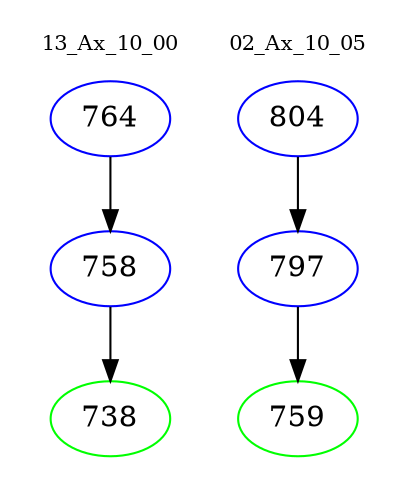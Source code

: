 digraph{
subgraph cluster_0 {
color = white
label = "13_Ax_10_00";
fontsize=10;
T0_764 [label="764", color="blue"]
T0_764 -> T0_758 [color="black"]
T0_758 [label="758", color="blue"]
T0_758 -> T0_738 [color="black"]
T0_738 [label="738", color="green"]
}
subgraph cluster_1 {
color = white
label = "02_Ax_10_05";
fontsize=10;
T1_804 [label="804", color="blue"]
T1_804 -> T1_797 [color="black"]
T1_797 [label="797", color="blue"]
T1_797 -> T1_759 [color="black"]
T1_759 [label="759", color="green"]
}
}
